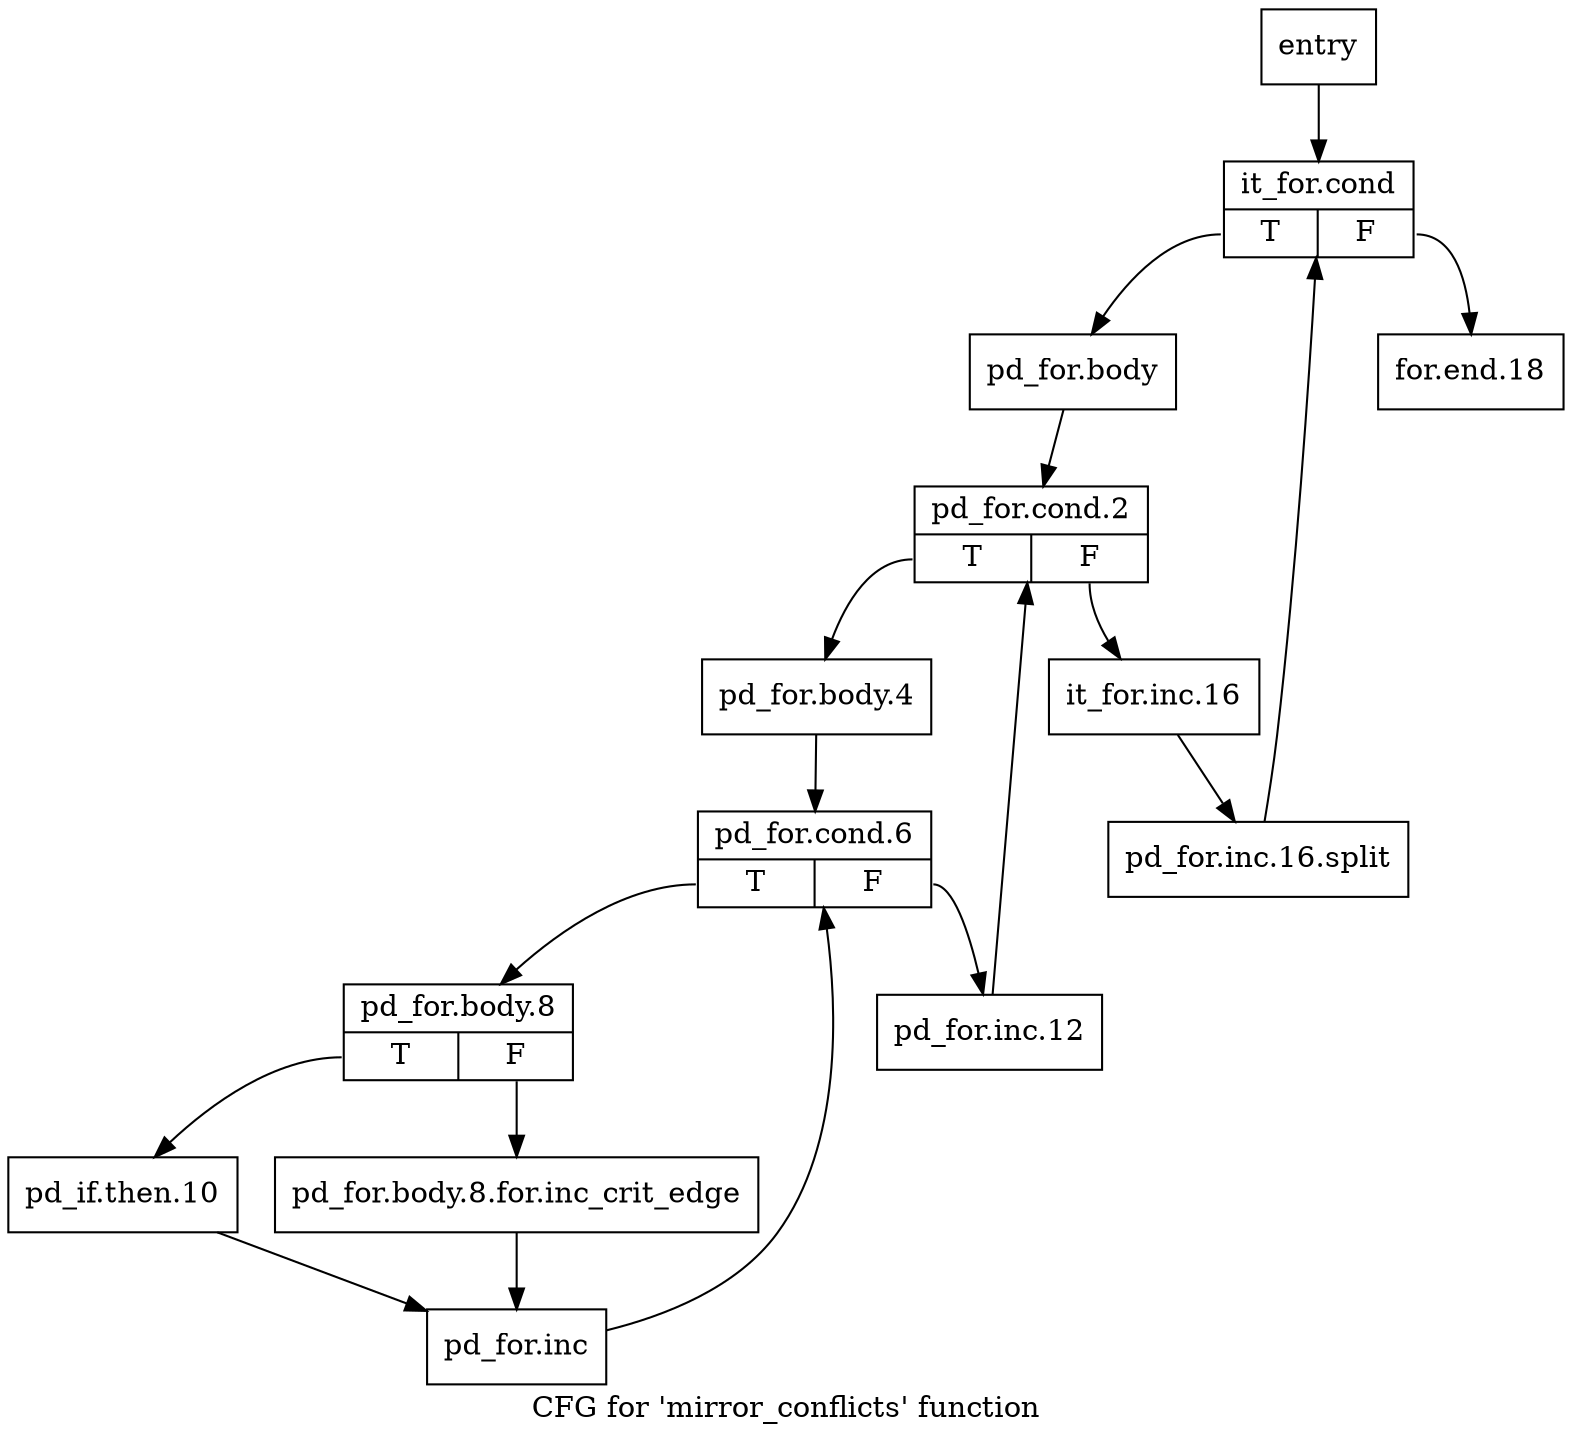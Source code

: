 digraph "CFG for 'mirror_conflicts' function" {
	label="CFG for 'mirror_conflicts' function";

	Node0x4f9b0a0 [shape=record,label="{entry}"];
	Node0x4f9b0a0 -> Node0x4f9b0f0;
	Node0x4f9b0f0 [shape=record,label="{it_for.cond|{<s0>T|<s1>F}}"];
	Node0x4f9b0f0:s0 -> Node0x4f9b140;
	Node0x4f9b0f0:s1 -> Node0x4fadf00;
	Node0x4f9b140 [shape=record,label="{pd_for.body}"];
	Node0x4f9b140 -> Node0x4f9b190;
	Node0x4f9b190 [shape=record,label="{pd_for.cond.2|{<s0>T|<s1>F}}"];
	Node0x4f9b190:s0 -> Node0x4f9b1e0;
	Node0x4f9b190:s1 -> Node0x4fadeb0;
	Node0x4f9b1e0 [shape=record,label="{pd_for.body.4}"];
	Node0x4f9b1e0 -> Node0x4f9b230;
	Node0x4f9b230 [shape=record,label="{pd_for.cond.6|{<s0>T|<s1>F}}"];
	Node0x4f9b230:s0 -> Node0x4f9b280;
	Node0x4f9b230:s1 -> Node0x4fade60;
	Node0x4f9b280 [shape=record,label="{pd_for.body.8|{<s0>T|<s1>F}}"];
	Node0x4f9b280:s0 -> Node0x4faddc0;
	Node0x4f9b280:s1 -> Node0x4fadd70;
	Node0x4fadd70 [shape=record,label="{pd_for.body.8.for.inc_crit_edge}"];
	Node0x4fadd70 -> Node0x4fade10;
	Node0x4faddc0 [shape=record,label="{pd_if.then.10}"];
	Node0x4faddc0 -> Node0x4fade10;
	Node0x4fade10 [shape=record,label="{pd_for.inc}"];
	Node0x4fade10 -> Node0x4f9b230;
	Node0x4fade60 [shape=record,label="{pd_for.inc.12}"];
	Node0x4fade60 -> Node0x4f9b190;
	Node0x4fadeb0 [shape=record,label="{it_for.inc.16}"];
	Node0x4fadeb0 -> Node0xd2faff0;
	Node0xd2faff0 [shape=record,label="{pd_for.inc.16.split}"];
	Node0xd2faff0 -> Node0x4f9b0f0;
	Node0x4fadf00 [shape=record,label="{for.end.18}"];
}
